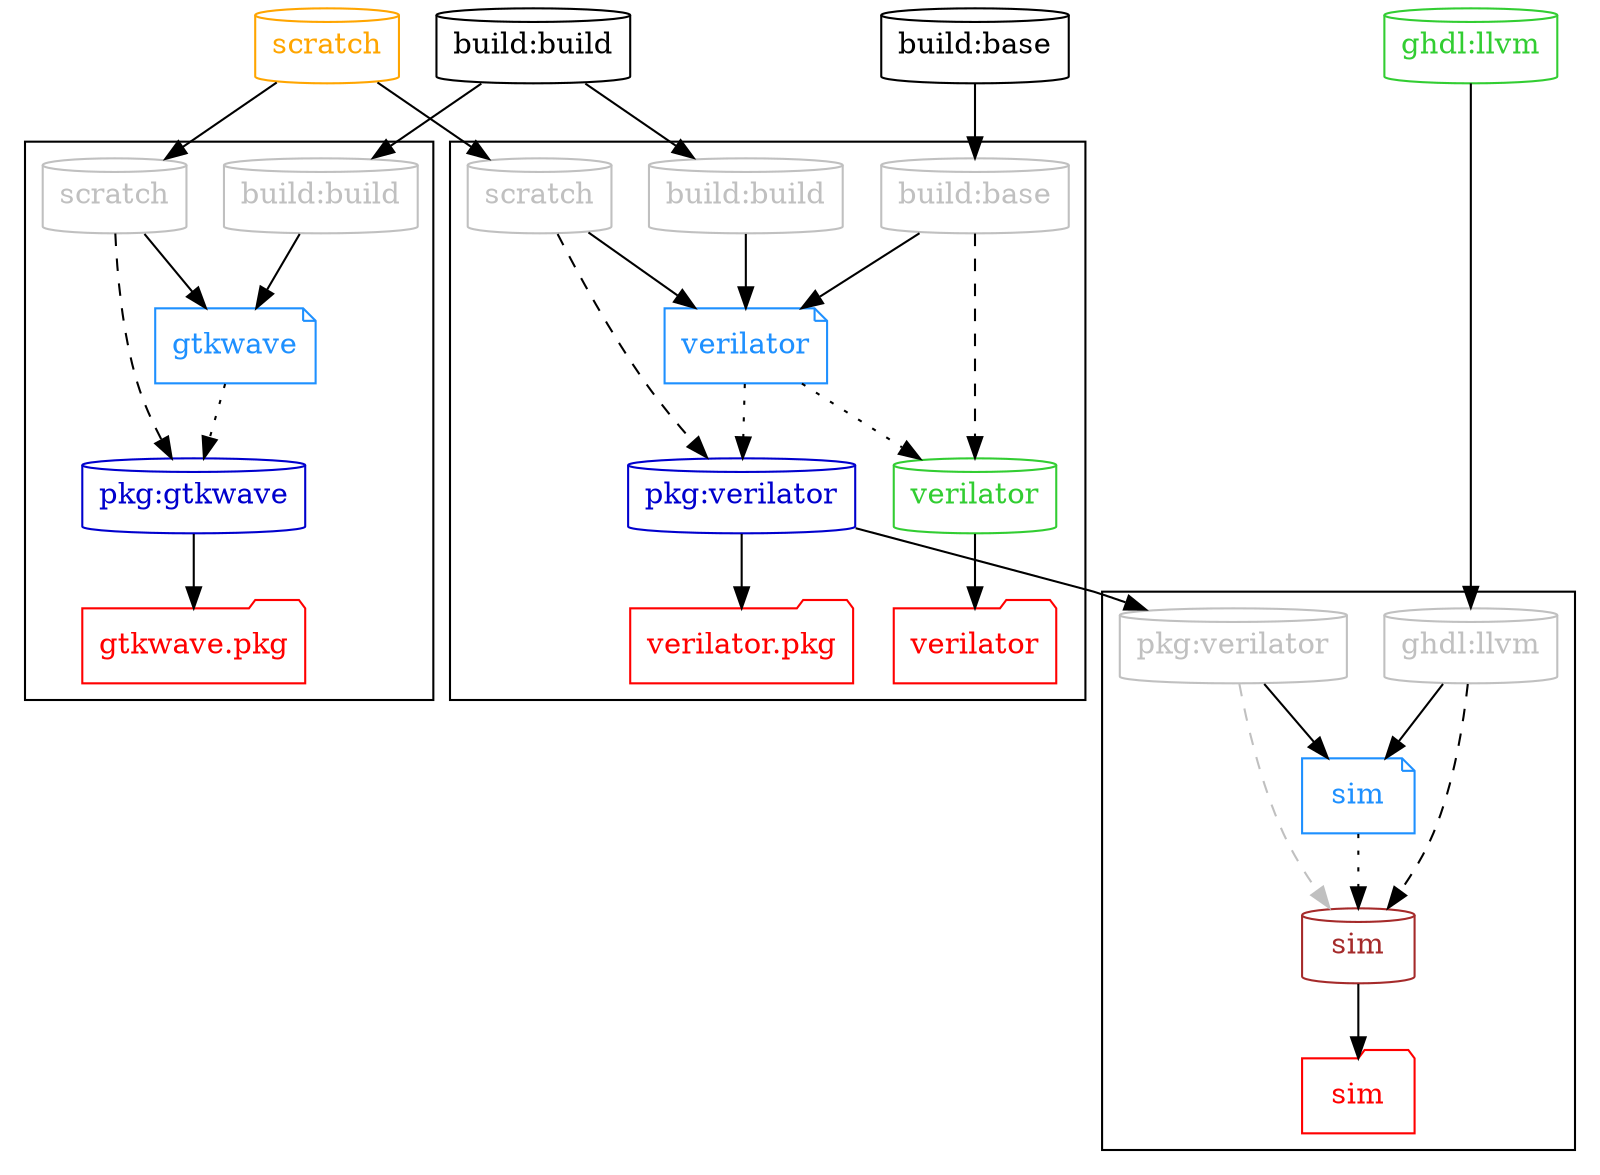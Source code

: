 # Authors:
#   Unai Martinez-Corral
#
# Copyright 2019-2021 Unai Martinez-Corral <unai.martinezcorral@ehu.eus>
#
# Licensed under the Apache License, Version 2.0 (the "License");
# you may not use this file except in compliance with the License.
# You may obtain a copy of the License at
#
#     http://www.apache.org/licenses/LICENSE-2.0
#
# Unless required by applicable law or agreed to in writing, software
# distributed under the License is distributed on an "AS IS" BASIS,
# WITHOUT WARRANTIES OR CONDITIONS OF ANY KIND, either express or implied.
# See the License for the specific language governing permissions and
# limitations under the License.
#
# SPDX-License-Identifier: Apache-2.0

digraph G {

  #splines=polyline; #curved
  newrank=true;

  # Dockerfiles

  { node [shape=note, color=dodgerblue, fontcolor=dodgerblue]
    d_gtkwave   [label="gtkwave"];
    d_verilator [label="verilator"];
    d_sim       [label="sim"];
  }

  # Images

  { node [shape=cylinder]
    "build:build"
    "build:base"
    { node [color=limegreen, fontcolor=limegreen]
      "verilator"
      "ghdl:llvm"
    }
    { node [color=mediumblue, fontcolor=mediumblue]
      "pkg:gtkwave"
      "pkg:verilator"
    }
    { node [color=brown, fontcolor=brown]
      "sim"
    }
  }

  # External images

  { node [shape=cylinder, color=orange, fontcolor=orange]
    "scratch"
  }

  { rank=same
    "build:build"
    "build:base"
    "scratch"
    "ghdl:llvm"
  }

  # Workflows

  subgraph cluster_gtkwave {
    { rank=same
      node [shape=cylinder, color=grey, fontcolor=grey]
      "p_gtkwave_build:build" [label="build:build"]
      "p_gtkwave_scratch" [label="scratch"]
    }

    d_gtkwave -> "pkg:gtkwave" [style=dotted];

    "t_pkg:gtkwave" [shape=folder, color=red, fontcolor=red, label="gtkwave.pkg"];

    "pkg:gtkwave" -> "t_pkg:gtkwave";
  }

  subgraph cluster_verilator {
    { rank=same
      node [shape=cylinder, color=grey, fontcolor=grey]
      "p_verilator_build:build" [label="build:build"]
      "p_verilator_build:base" [label="build:base"]
      "p_verilator_scratch" [label="scratch"]
    }

    d_verilator -> {
      "verilator"
      "pkg:verilator"
    } [style=dotted];

    {
      node [shape=folder, color=red, fontcolor=red]
      "t_verilator" [label="verilator"];
      "t_pkg:verilator" [label="verilator.pkg"];
    }

    "verilator" -> "t_verilator";
    "pkg:verilator" -> "t_pkg:verilator";
  }

  subgraph cluster_sim {
    { rank=same
      node [shape=cylinder, color=grey, fontcolor=grey]
      "p_sim_ghdl:llvm" [label="ghdl:llvm"]
      "p_sim_pkg:verilator" [label="pkg:verilator"]
    }

    d_sim -> "sim" [style=dotted];

    "t_sim" [shape=folder, color=red, fontcolor=red, label="sim"];

    "sim" -> "t_sim";
  }

  # Dockerfile dependencies

  "build:build" -> "p_gtkwave_build:build" -> d_gtkwave;
  "scratch" -> "p_gtkwave_scratch" -> d_gtkwave;

  "build:build" -> "p_verilator_build:build" -> d_verilator;
  "build:base" -> "p_verilator_build:base" -> d_verilator;
  "scratch" -> "p_verilator_scratch" -> d_verilator;

  "ghdl:llvm" -> "p_sim_ghdl:llvm" -> d_sim;
  "pkg:verilator" -> "p_sim_pkg:verilator" -> d_sim;

  # Image dependencies

  { edge [style=dashed]
    "p_gtkwave_scratch" -> "pkg:gtkwave";

    "p_verilator_build:base" -> "verilator";
    "p_verilator_scratch" -> "pkg:verilator";

    "p_sim_ghdl:llvm" -> "sim";
  }

  { edge [style=dashed, color=grey]
    "p_sim_pkg:verilator" -> "sim";
  }

}
